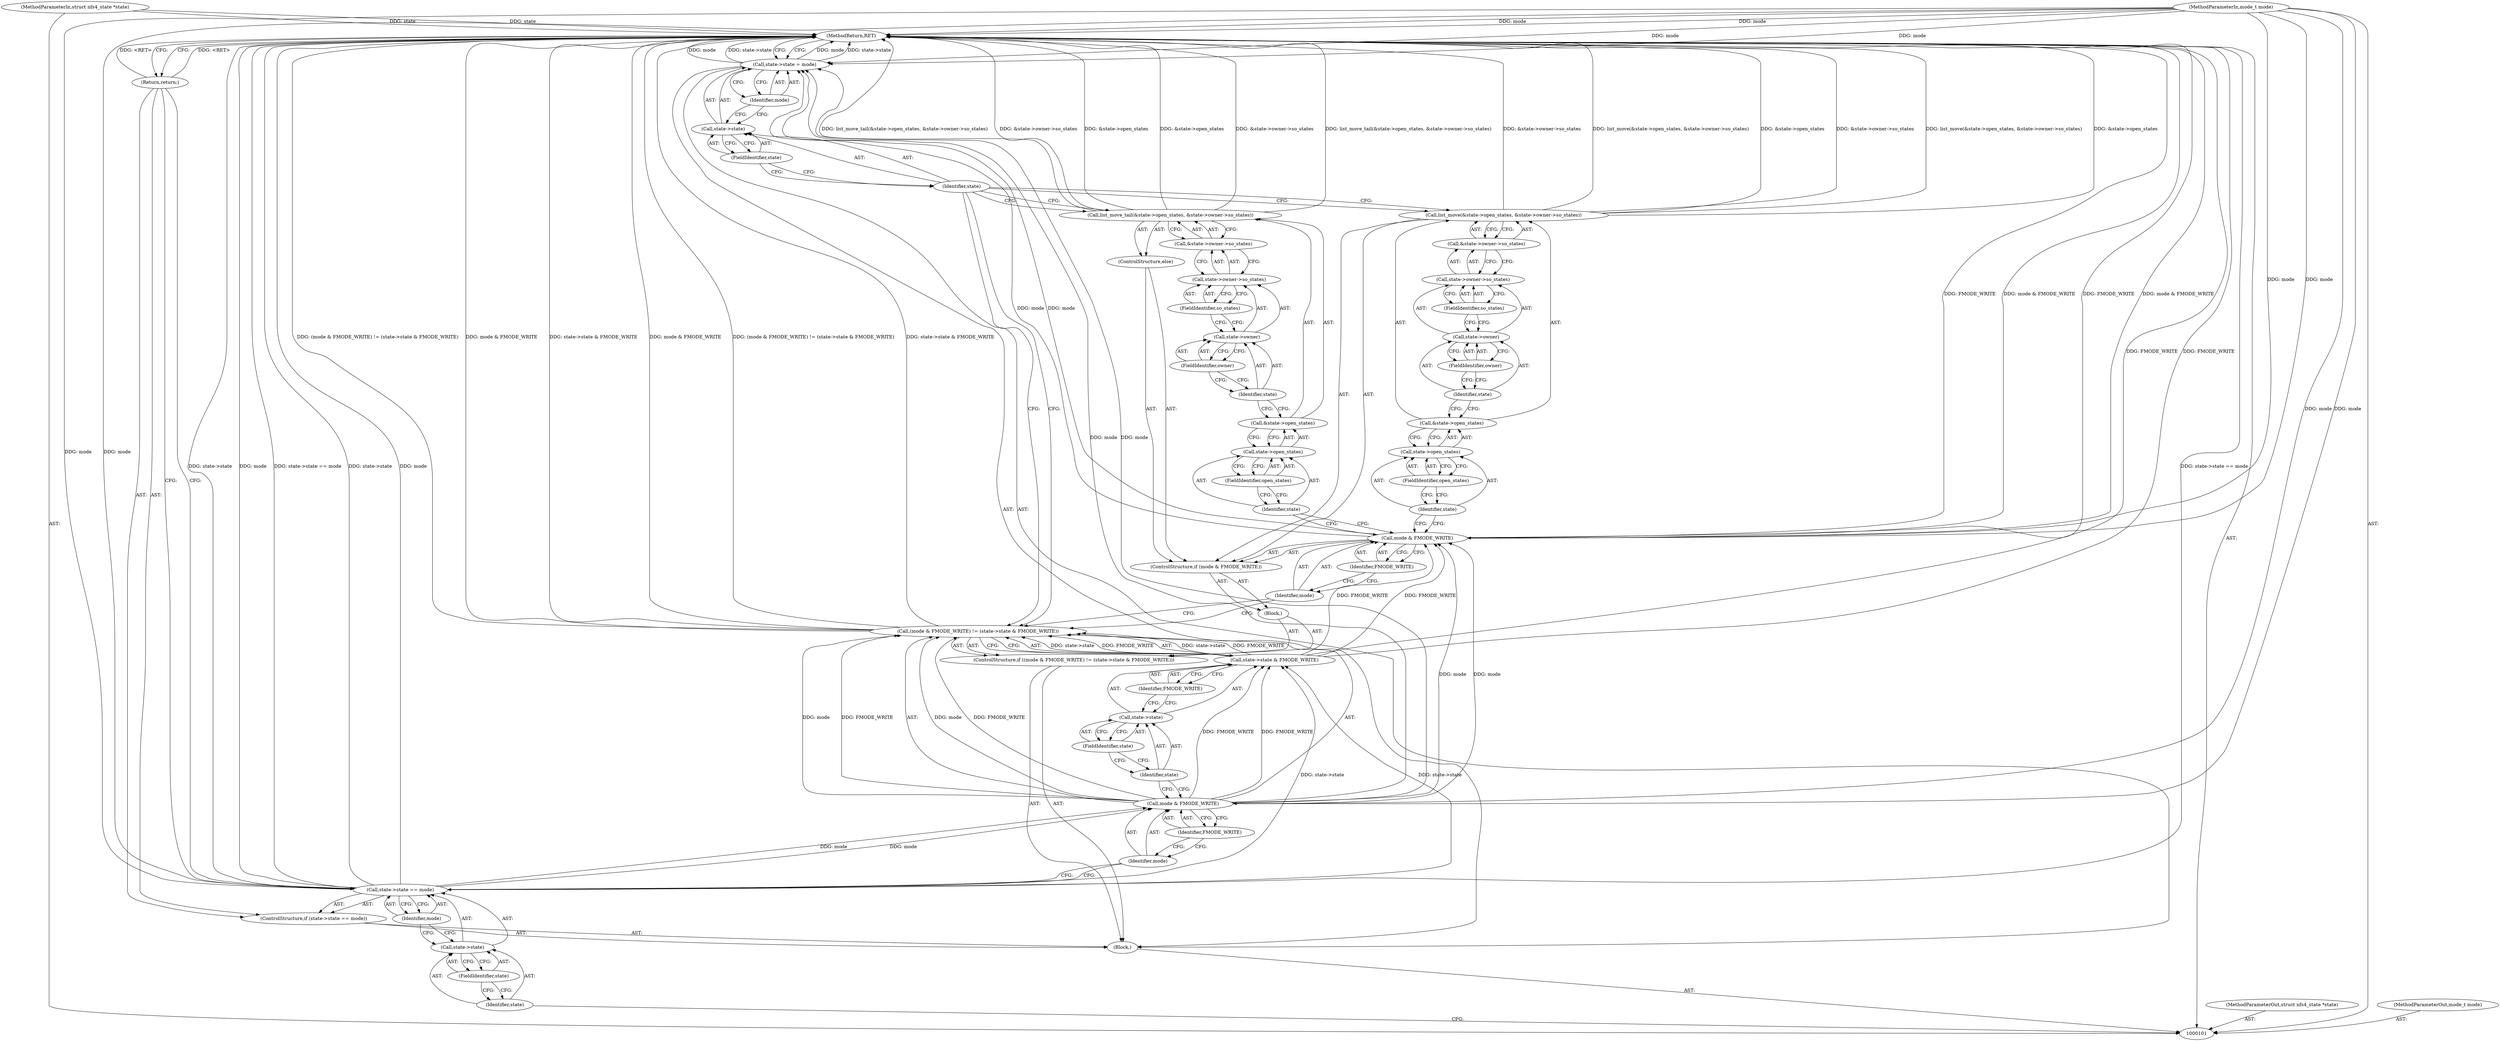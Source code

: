 digraph "1_linux_dc0b027dfadfcb8a5504f7d8052754bf8d501ab9_29" {
"1000155" [label="(MethodReturn,RET)"];
"1000102" [label="(MethodParameterIn,struct nfs4_state *state)"];
"1000201" [label="(MethodParameterOut,struct nfs4_state *state)"];
"1000103" [label="(MethodParameterIn,mode_t mode)"];
"1000202" [label="(MethodParameterOut,mode_t mode)"];
"1000140" [label="(Call,&state->open_states)"];
"1000141" [label="(Call,state->open_states)"];
"1000142" [label="(Identifier,state)"];
"1000143" [label="(FieldIdentifier,open_states)"];
"1000139" [label="(Call,list_move_tail(&state->open_states, &state->owner->so_states))"];
"1000144" [label="(Call,&state->owner->so_states)"];
"1000145" [label="(Call,state->owner->so_states)"];
"1000146" [label="(Call,state->owner)"];
"1000147" [label="(Identifier,state)"];
"1000148" [label="(FieldIdentifier,owner)"];
"1000149" [label="(FieldIdentifier,so_states)"];
"1000150" [label="(Call,state->state = mode)"];
"1000151" [label="(Call,state->state)"];
"1000152" [label="(Identifier,state)"];
"1000154" [label="(Identifier,mode)"];
"1000153" [label="(FieldIdentifier,state)"];
"1000104" [label="(Block,)"];
"1000105" [label="(ControlStructure,if (state->state == mode))"];
"1000109" [label="(FieldIdentifier,state)"];
"1000110" [label="(Identifier,mode)"];
"1000106" [label="(Call,state->state == mode)"];
"1000107" [label="(Call,state->state)"];
"1000108" [label="(Identifier,state)"];
"1000111" [label="(Return,return;)"];
"1000112" [label="(ControlStructure,if ((mode & FMODE_WRITE) != (state->state & FMODE_WRITE)))"];
"1000116" [label="(Identifier,FMODE_WRITE)"];
"1000117" [label="(Call,state->state & FMODE_WRITE)"];
"1000118" [label="(Call,state->state)"];
"1000119" [label="(Identifier,state)"];
"1000120" [label="(FieldIdentifier,state)"];
"1000121" [label="(Identifier,FMODE_WRITE)"];
"1000113" [label="(Call,(mode & FMODE_WRITE) != (state->state & FMODE_WRITE))"];
"1000122" [label="(Block,)"];
"1000114" [label="(Call,mode & FMODE_WRITE)"];
"1000115" [label="(Identifier,mode)"];
"1000126" [label="(Identifier,FMODE_WRITE)"];
"1000123" [label="(ControlStructure,if (mode & FMODE_WRITE))"];
"1000124" [label="(Call,mode & FMODE_WRITE)"];
"1000125" [label="(Identifier,mode)"];
"1000128" [label="(Call,&state->open_states)"];
"1000129" [label="(Call,state->open_states)"];
"1000130" [label="(Identifier,state)"];
"1000131" [label="(FieldIdentifier,open_states)"];
"1000132" [label="(Call,&state->owner->so_states)"];
"1000133" [label="(Call,state->owner->so_states)"];
"1000134" [label="(Call,state->owner)"];
"1000135" [label="(Identifier,state)"];
"1000127" [label="(Call,list_move(&state->open_states, &state->owner->so_states))"];
"1000136" [label="(FieldIdentifier,owner)"];
"1000137" [label="(FieldIdentifier,so_states)"];
"1000138" [label="(ControlStructure,else)"];
"1000155" -> "1000101"  [label="AST: "];
"1000155" -> "1000111"  [label="CFG: "];
"1000155" -> "1000150"  [label="CFG: "];
"1000113" -> "1000155"  [label="DDG: state->state & FMODE_WRITE"];
"1000113" -> "1000155"  [label="DDG: mode & FMODE_WRITE"];
"1000113" -> "1000155"  [label="DDG: (mode & FMODE_WRITE) != (state->state & FMODE_WRITE)"];
"1000124" -> "1000155"  [label="DDG: FMODE_WRITE"];
"1000124" -> "1000155"  [label="DDG: mode & FMODE_WRITE"];
"1000139" -> "1000155"  [label="DDG: &state->open_states"];
"1000139" -> "1000155"  [label="DDG: list_move_tail(&state->open_states, &state->owner->so_states)"];
"1000139" -> "1000155"  [label="DDG: &state->owner->so_states"];
"1000117" -> "1000155"  [label="DDG: FMODE_WRITE"];
"1000127" -> "1000155"  [label="DDG: list_move(&state->open_states, &state->owner->so_states)"];
"1000127" -> "1000155"  [label="DDG: &state->open_states"];
"1000127" -> "1000155"  [label="DDG: &state->owner->so_states"];
"1000102" -> "1000155"  [label="DDG: state"];
"1000150" -> "1000155"  [label="DDG: mode"];
"1000150" -> "1000155"  [label="DDG: state->state"];
"1000106" -> "1000155"  [label="DDG: state->state == mode"];
"1000106" -> "1000155"  [label="DDG: state->state"];
"1000106" -> "1000155"  [label="DDG: mode"];
"1000103" -> "1000155"  [label="DDG: mode"];
"1000111" -> "1000155"  [label="DDG: <RET>"];
"1000102" -> "1000101"  [label="AST: "];
"1000102" -> "1000155"  [label="DDG: state"];
"1000201" -> "1000101"  [label="AST: "];
"1000103" -> "1000101"  [label="AST: "];
"1000103" -> "1000155"  [label="DDG: mode"];
"1000103" -> "1000106"  [label="DDG: mode"];
"1000103" -> "1000114"  [label="DDG: mode"];
"1000103" -> "1000124"  [label="DDG: mode"];
"1000103" -> "1000150"  [label="DDG: mode"];
"1000202" -> "1000101"  [label="AST: "];
"1000140" -> "1000139"  [label="AST: "];
"1000140" -> "1000141"  [label="CFG: "];
"1000141" -> "1000140"  [label="AST: "];
"1000147" -> "1000140"  [label="CFG: "];
"1000141" -> "1000140"  [label="AST: "];
"1000141" -> "1000143"  [label="CFG: "];
"1000142" -> "1000141"  [label="AST: "];
"1000143" -> "1000141"  [label="AST: "];
"1000140" -> "1000141"  [label="CFG: "];
"1000142" -> "1000141"  [label="AST: "];
"1000142" -> "1000124"  [label="CFG: "];
"1000143" -> "1000142"  [label="CFG: "];
"1000143" -> "1000141"  [label="AST: "];
"1000143" -> "1000142"  [label="CFG: "];
"1000141" -> "1000143"  [label="CFG: "];
"1000139" -> "1000138"  [label="AST: "];
"1000139" -> "1000144"  [label="CFG: "];
"1000140" -> "1000139"  [label="AST: "];
"1000144" -> "1000139"  [label="AST: "];
"1000152" -> "1000139"  [label="CFG: "];
"1000139" -> "1000155"  [label="DDG: &state->open_states"];
"1000139" -> "1000155"  [label="DDG: list_move_tail(&state->open_states, &state->owner->so_states)"];
"1000139" -> "1000155"  [label="DDG: &state->owner->so_states"];
"1000144" -> "1000139"  [label="AST: "];
"1000144" -> "1000145"  [label="CFG: "];
"1000145" -> "1000144"  [label="AST: "];
"1000139" -> "1000144"  [label="CFG: "];
"1000145" -> "1000144"  [label="AST: "];
"1000145" -> "1000149"  [label="CFG: "];
"1000146" -> "1000145"  [label="AST: "];
"1000149" -> "1000145"  [label="AST: "];
"1000144" -> "1000145"  [label="CFG: "];
"1000146" -> "1000145"  [label="AST: "];
"1000146" -> "1000148"  [label="CFG: "];
"1000147" -> "1000146"  [label="AST: "];
"1000148" -> "1000146"  [label="AST: "];
"1000149" -> "1000146"  [label="CFG: "];
"1000147" -> "1000146"  [label="AST: "];
"1000147" -> "1000140"  [label="CFG: "];
"1000148" -> "1000147"  [label="CFG: "];
"1000148" -> "1000146"  [label="AST: "];
"1000148" -> "1000147"  [label="CFG: "];
"1000146" -> "1000148"  [label="CFG: "];
"1000149" -> "1000145"  [label="AST: "];
"1000149" -> "1000146"  [label="CFG: "];
"1000145" -> "1000149"  [label="CFG: "];
"1000150" -> "1000104"  [label="AST: "];
"1000150" -> "1000154"  [label="CFG: "];
"1000151" -> "1000150"  [label="AST: "];
"1000154" -> "1000150"  [label="AST: "];
"1000155" -> "1000150"  [label="CFG: "];
"1000150" -> "1000155"  [label="DDG: mode"];
"1000150" -> "1000155"  [label="DDG: state->state"];
"1000124" -> "1000150"  [label="DDG: mode"];
"1000114" -> "1000150"  [label="DDG: mode"];
"1000103" -> "1000150"  [label="DDG: mode"];
"1000151" -> "1000150"  [label="AST: "];
"1000151" -> "1000153"  [label="CFG: "];
"1000152" -> "1000151"  [label="AST: "];
"1000153" -> "1000151"  [label="AST: "];
"1000154" -> "1000151"  [label="CFG: "];
"1000152" -> "1000151"  [label="AST: "];
"1000152" -> "1000127"  [label="CFG: "];
"1000152" -> "1000139"  [label="CFG: "];
"1000152" -> "1000113"  [label="CFG: "];
"1000153" -> "1000152"  [label="CFG: "];
"1000154" -> "1000150"  [label="AST: "];
"1000154" -> "1000151"  [label="CFG: "];
"1000150" -> "1000154"  [label="CFG: "];
"1000153" -> "1000151"  [label="AST: "];
"1000153" -> "1000152"  [label="CFG: "];
"1000151" -> "1000153"  [label="CFG: "];
"1000104" -> "1000101"  [label="AST: "];
"1000105" -> "1000104"  [label="AST: "];
"1000112" -> "1000104"  [label="AST: "];
"1000150" -> "1000104"  [label="AST: "];
"1000105" -> "1000104"  [label="AST: "];
"1000106" -> "1000105"  [label="AST: "];
"1000111" -> "1000105"  [label="AST: "];
"1000109" -> "1000107"  [label="AST: "];
"1000109" -> "1000108"  [label="CFG: "];
"1000107" -> "1000109"  [label="CFG: "];
"1000110" -> "1000106"  [label="AST: "];
"1000110" -> "1000107"  [label="CFG: "];
"1000106" -> "1000110"  [label="CFG: "];
"1000106" -> "1000105"  [label="AST: "];
"1000106" -> "1000110"  [label="CFG: "];
"1000107" -> "1000106"  [label="AST: "];
"1000110" -> "1000106"  [label="AST: "];
"1000111" -> "1000106"  [label="CFG: "];
"1000115" -> "1000106"  [label="CFG: "];
"1000106" -> "1000155"  [label="DDG: state->state == mode"];
"1000106" -> "1000155"  [label="DDG: state->state"];
"1000106" -> "1000155"  [label="DDG: mode"];
"1000103" -> "1000106"  [label="DDG: mode"];
"1000106" -> "1000114"  [label="DDG: mode"];
"1000106" -> "1000117"  [label="DDG: state->state"];
"1000107" -> "1000106"  [label="AST: "];
"1000107" -> "1000109"  [label="CFG: "];
"1000108" -> "1000107"  [label="AST: "];
"1000109" -> "1000107"  [label="AST: "];
"1000110" -> "1000107"  [label="CFG: "];
"1000108" -> "1000107"  [label="AST: "];
"1000108" -> "1000101"  [label="CFG: "];
"1000109" -> "1000108"  [label="CFG: "];
"1000111" -> "1000105"  [label="AST: "];
"1000111" -> "1000106"  [label="CFG: "];
"1000155" -> "1000111"  [label="CFG: "];
"1000111" -> "1000155"  [label="DDG: <RET>"];
"1000112" -> "1000104"  [label="AST: "];
"1000113" -> "1000112"  [label="AST: "];
"1000122" -> "1000112"  [label="AST: "];
"1000116" -> "1000114"  [label="AST: "];
"1000116" -> "1000115"  [label="CFG: "];
"1000114" -> "1000116"  [label="CFG: "];
"1000117" -> "1000113"  [label="AST: "];
"1000117" -> "1000121"  [label="CFG: "];
"1000118" -> "1000117"  [label="AST: "];
"1000121" -> "1000117"  [label="AST: "];
"1000113" -> "1000117"  [label="CFG: "];
"1000117" -> "1000155"  [label="DDG: FMODE_WRITE"];
"1000117" -> "1000113"  [label="DDG: state->state"];
"1000117" -> "1000113"  [label="DDG: FMODE_WRITE"];
"1000106" -> "1000117"  [label="DDG: state->state"];
"1000114" -> "1000117"  [label="DDG: FMODE_WRITE"];
"1000117" -> "1000124"  [label="DDG: FMODE_WRITE"];
"1000118" -> "1000117"  [label="AST: "];
"1000118" -> "1000120"  [label="CFG: "];
"1000119" -> "1000118"  [label="AST: "];
"1000120" -> "1000118"  [label="AST: "];
"1000121" -> "1000118"  [label="CFG: "];
"1000119" -> "1000118"  [label="AST: "];
"1000119" -> "1000114"  [label="CFG: "];
"1000120" -> "1000119"  [label="CFG: "];
"1000120" -> "1000118"  [label="AST: "];
"1000120" -> "1000119"  [label="CFG: "];
"1000118" -> "1000120"  [label="CFG: "];
"1000121" -> "1000117"  [label="AST: "];
"1000121" -> "1000118"  [label="CFG: "];
"1000117" -> "1000121"  [label="CFG: "];
"1000113" -> "1000112"  [label="AST: "];
"1000113" -> "1000117"  [label="CFG: "];
"1000114" -> "1000113"  [label="AST: "];
"1000117" -> "1000113"  [label="AST: "];
"1000125" -> "1000113"  [label="CFG: "];
"1000152" -> "1000113"  [label="CFG: "];
"1000113" -> "1000155"  [label="DDG: state->state & FMODE_WRITE"];
"1000113" -> "1000155"  [label="DDG: mode & FMODE_WRITE"];
"1000113" -> "1000155"  [label="DDG: (mode & FMODE_WRITE) != (state->state & FMODE_WRITE)"];
"1000114" -> "1000113"  [label="DDG: mode"];
"1000114" -> "1000113"  [label="DDG: FMODE_WRITE"];
"1000117" -> "1000113"  [label="DDG: state->state"];
"1000117" -> "1000113"  [label="DDG: FMODE_WRITE"];
"1000122" -> "1000112"  [label="AST: "];
"1000123" -> "1000122"  [label="AST: "];
"1000114" -> "1000113"  [label="AST: "];
"1000114" -> "1000116"  [label="CFG: "];
"1000115" -> "1000114"  [label="AST: "];
"1000116" -> "1000114"  [label="AST: "];
"1000119" -> "1000114"  [label="CFG: "];
"1000114" -> "1000113"  [label="DDG: mode"];
"1000114" -> "1000113"  [label="DDG: FMODE_WRITE"];
"1000106" -> "1000114"  [label="DDG: mode"];
"1000103" -> "1000114"  [label="DDG: mode"];
"1000114" -> "1000117"  [label="DDG: FMODE_WRITE"];
"1000114" -> "1000124"  [label="DDG: mode"];
"1000114" -> "1000150"  [label="DDG: mode"];
"1000115" -> "1000114"  [label="AST: "];
"1000115" -> "1000106"  [label="CFG: "];
"1000116" -> "1000115"  [label="CFG: "];
"1000126" -> "1000124"  [label="AST: "];
"1000126" -> "1000125"  [label="CFG: "];
"1000124" -> "1000126"  [label="CFG: "];
"1000123" -> "1000122"  [label="AST: "];
"1000124" -> "1000123"  [label="AST: "];
"1000127" -> "1000123"  [label="AST: "];
"1000138" -> "1000123"  [label="AST: "];
"1000124" -> "1000123"  [label="AST: "];
"1000124" -> "1000126"  [label="CFG: "];
"1000125" -> "1000124"  [label="AST: "];
"1000126" -> "1000124"  [label="AST: "];
"1000130" -> "1000124"  [label="CFG: "];
"1000142" -> "1000124"  [label="CFG: "];
"1000124" -> "1000155"  [label="DDG: FMODE_WRITE"];
"1000124" -> "1000155"  [label="DDG: mode & FMODE_WRITE"];
"1000114" -> "1000124"  [label="DDG: mode"];
"1000103" -> "1000124"  [label="DDG: mode"];
"1000117" -> "1000124"  [label="DDG: FMODE_WRITE"];
"1000124" -> "1000150"  [label="DDG: mode"];
"1000125" -> "1000124"  [label="AST: "];
"1000125" -> "1000113"  [label="CFG: "];
"1000126" -> "1000125"  [label="CFG: "];
"1000128" -> "1000127"  [label="AST: "];
"1000128" -> "1000129"  [label="CFG: "];
"1000129" -> "1000128"  [label="AST: "];
"1000135" -> "1000128"  [label="CFG: "];
"1000129" -> "1000128"  [label="AST: "];
"1000129" -> "1000131"  [label="CFG: "];
"1000130" -> "1000129"  [label="AST: "];
"1000131" -> "1000129"  [label="AST: "];
"1000128" -> "1000129"  [label="CFG: "];
"1000130" -> "1000129"  [label="AST: "];
"1000130" -> "1000124"  [label="CFG: "];
"1000131" -> "1000130"  [label="CFG: "];
"1000131" -> "1000129"  [label="AST: "];
"1000131" -> "1000130"  [label="CFG: "];
"1000129" -> "1000131"  [label="CFG: "];
"1000132" -> "1000127"  [label="AST: "];
"1000132" -> "1000133"  [label="CFG: "];
"1000133" -> "1000132"  [label="AST: "];
"1000127" -> "1000132"  [label="CFG: "];
"1000133" -> "1000132"  [label="AST: "];
"1000133" -> "1000137"  [label="CFG: "];
"1000134" -> "1000133"  [label="AST: "];
"1000137" -> "1000133"  [label="AST: "];
"1000132" -> "1000133"  [label="CFG: "];
"1000134" -> "1000133"  [label="AST: "];
"1000134" -> "1000136"  [label="CFG: "];
"1000135" -> "1000134"  [label="AST: "];
"1000136" -> "1000134"  [label="AST: "];
"1000137" -> "1000134"  [label="CFG: "];
"1000135" -> "1000134"  [label="AST: "];
"1000135" -> "1000128"  [label="CFG: "];
"1000136" -> "1000135"  [label="CFG: "];
"1000127" -> "1000123"  [label="AST: "];
"1000127" -> "1000132"  [label="CFG: "];
"1000128" -> "1000127"  [label="AST: "];
"1000132" -> "1000127"  [label="AST: "];
"1000152" -> "1000127"  [label="CFG: "];
"1000127" -> "1000155"  [label="DDG: list_move(&state->open_states, &state->owner->so_states)"];
"1000127" -> "1000155"  [label="DDG: &state->open_states"];
"1000127" -> "1000155"  [label="DDG: &state->owner->so_states"];
"1000136" -> "1000134"  [label="AST: "];
"1000136" -> "1000135"  [label="CFG: "];
"1000134" -> "1000136"  [label="CFG: "];
"1000137" -> "1000133"  [label="AST: "];
"1000137" -> "1000134"  [label="CFG: "];
"1000133" -> "1000137"  [label="CFG: "];
"1000138" -> "1000123"  [label="AST: "];
"1000139" -> "1000138"  [label="AST: "];
}

